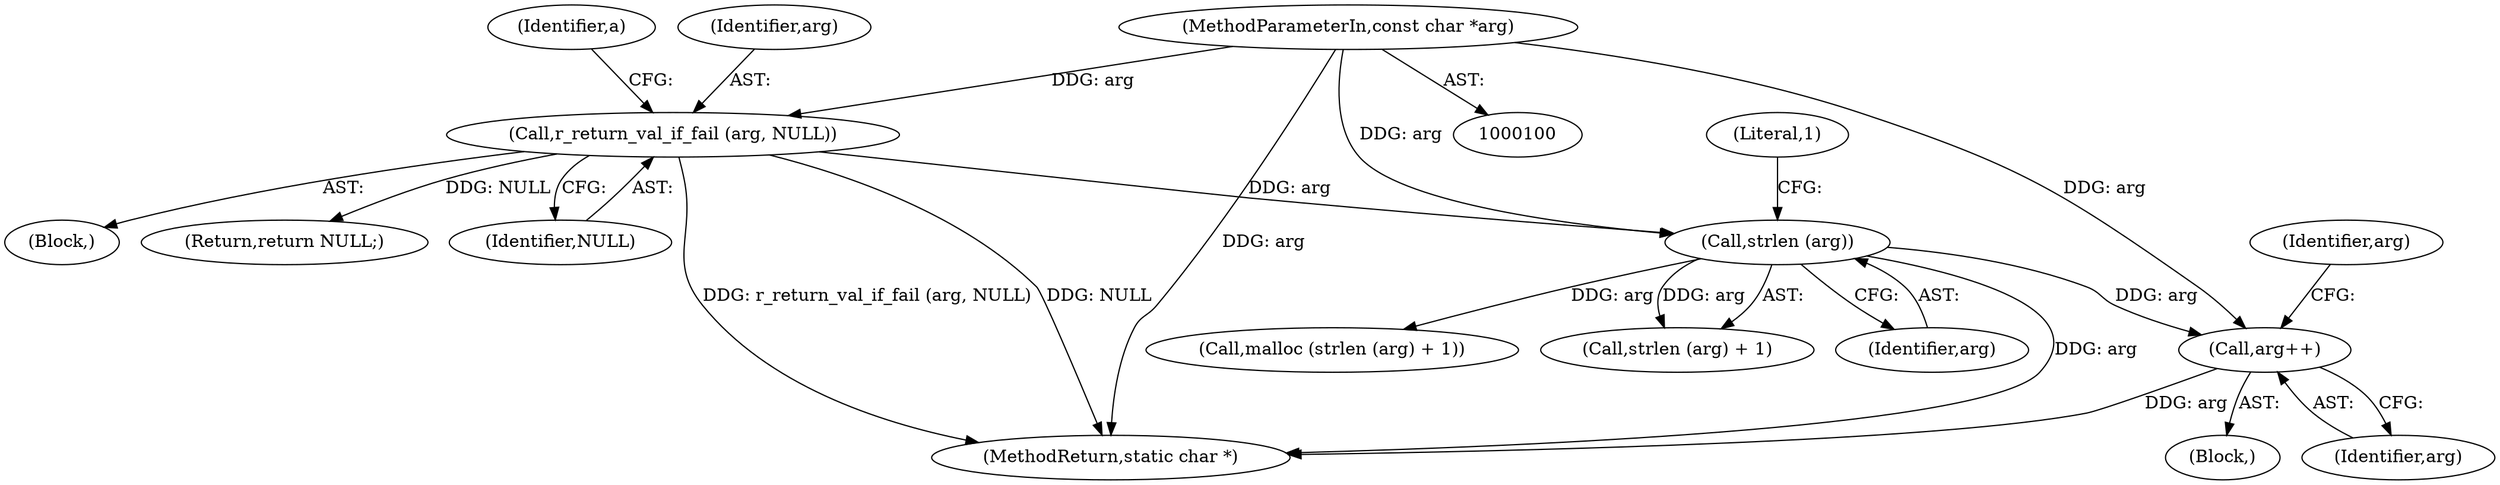 digraph "0_radare2_5411543a310a470b1257fb93273cdd6e8dfcb3af_0@pointer" {
"1000146" [label="(Call,arg++)"];
"1000111" [label="(Call,strlen (arg))"];
"1000103" [label="(Call,r_return_val_if_fail (arg, NULL))"];
"1000101" [label="(MethodParameterIn,const char *arg)"];
"1000102" [label="(Block,)"];
"1000113" [label="(Literal,1)"];
"1000109" [label="(Call,malloc (strlen (arg) + 1))"];
"1000154" [label="(MethodReturn,static char *)"];
"1000103" [label="(Call,r_return_val_if_fail (arg, NULL))"];
"1000146" [label="(Call,arg++)"];
"1000147" [label="(Identifier,arg)"];
"1000112" [label="(Identifier,arg)"];
"1000111" [label="(Call,strlen (arg))"];
"1000110" [label="(Call,strlen (arg) + 1)"];
"1000101" [label="(MethodParameterIn,const char *arg)"];
"1000105" [label="(Identifier,NULL)"];
"1000104" [label="(Identifier,arg)"];
"1000108" [label="(Identifier,a)"];
"1000127" [label="(Block,)"];
"1000118" [label="(Return,return NULL;)"];
"1000126" [label="(Identifier,arg)"];
"1000146" -> "1000127"  [label="AST: "];
"1000146" -> "1000147"  [label="CFG: "];
"1000147" -> "1000146"  [label="AST: "];
"1000126" -> "1000146"  [label="CFG: "];
"1000146" -> "1000154"  [label="DDG: arg"];
"1000111" -> "1000146"  [label="DDG: arg"];
"1000101" -> "1000146"  [label="DDG: arg"];
"1000111" -> "1000110"  [label="AST: "];
"1000111" -> "1000112"  [label="CFG: "];
"1000112" -> "1000111"  [label="AST: "];
"1000113" -> "1000111"  [label="CFG: "];
"1000111" -> "1000154"  [label="DDG: arg"];
"1000111" -> "1000109"  [label="DDG: arg"];
"1000111" -> "1000110"  [label="DDG: arg"];
"1000103" -> "1000111"  [label="DDG: arg"];
"1000101" -> "1000111"  [label="DDG: arg"];
"1000103" -> "1000102"  [label="AST: "];
"1000103" -> "1000105"  [label="CFG: "];
"1000104" -> "1000103"  [label="AST: "];
"1000105" -> "1000103"  [label="AST: "];
"1000108" -> "1000103"  [label="CFG: "];
"1000103" -> "1000154"  [label="DDG: NULL"];
"1000103" -> "1000154"  [label="DDG: r_return_val_if_fail (arg, NULL)"];
"1000101" -> "1000103"  [label="DDG: arg"];
"1000103" -> "1000118"  [label="DDG: NULL"];
"1000101" -> "1000100"  [label="AST: "];
"1000101" -> "1000154"  [label="DDG: arg"];
}
